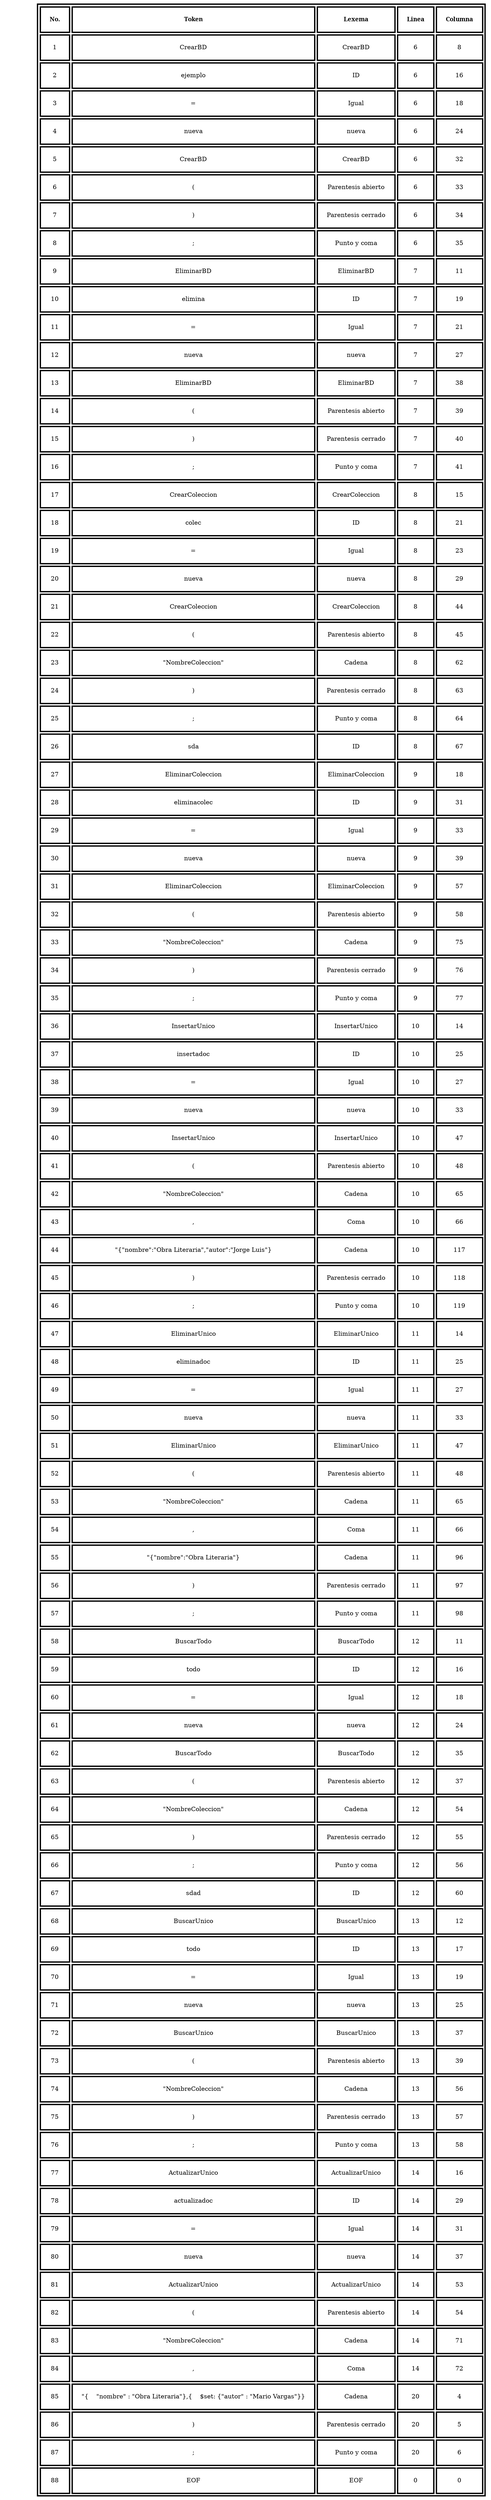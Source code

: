 digraph G {Start[label="", shape=none]
a0[shape=none label=<<TABLE align="center" border="3" cellspacing="3" cellpadding="20"><TR><TD><FONT FACE="bold">No.</FONT></TD><TD><FONT FACE="bold">Token</FONT></TD><TD><FONT FACE="bold">Lexema</FONT></TD><TD><FONT FACE="bold">Linea</FONT></TD><TD><FONT FACE="bold">Columna</FONT></TD></TR><TR><TD>1</TD><TD>CrearBD</TD><TD>CrearBD</TD><TD>6</TD><TD>8</TD></TR><TR><TD>2</TD><TD>ejemplo</TD><TD>ID</TD><TD>6</TD><TD>16</TD></TR><TR><TD>3</TD><TD>=</TD><TD>Igual</TD><TD>6</TD><TD>18</TD></TR><TR><TD>4</TD><TD>nueva</TD><TD>nueva</TD><TD>6</TD><TD>24</TD></TR><TR><TD>5</TD><TD>CrearBD</TD><TD>CrearBD</TD><TD>6</TD><TD>32</TD></TR><TR><TD>6</TD><TD>(</TD><TD>Parentesis abierto</TD><TD>6</TD><TD>33</TD></TR><TR><TD>7</TD><TD>)</TD><TD>Parentesis cerrado</TD><TD>6</TD><TD>34</TD></TR><TR><TD>8</TD><TD>;</TD><TD>Punto y coma</TD><TD>6</TD><TD>35</TD></TR><TR><TD>9</TD><TD>EliminarBD</TD><TD>EliminarBD</TD><TD>7</TD><TD>11</TD></TR><TR><TD>10</TD><TD>elimina</TD><TD>ID</TD><TD>7</TD><TD>19</TD></TR><TR><TD>11</TD><TD>=</TD><TD>Igual</TD><TD>7</TD><TD>21</TD></TR><TR><TD>12</TD><TD>nueva</TD><TD>nueva</TD><TD>7</TD><TD>27</TD></TR><TR><TD>13</TD><TD>EliminarBD</TD><TD>EliminarBD</TD><TD>7</TD><TD>38</TD></TR><TR><TD>14</TD><TD>(</TD><TD>Parentesis abierto</TD><TD>7</TD><TD>39</TD></TR><TR><TD>15</TD><TD>)</TD><TD>Parentesis cerrado</TD><TD>7</TD><TD>40</TD></TR><TR><TD>16</TD><TD>;</TD><TD>Punto y coma</TD><TD>7</TD><TD>41</TD></TR><TR><TD>17</TD><TD>CrearColeccion</TD><TD>CrearColeccion</TD><TD>8</TD><TD>15</TD></TR><TR><TD>18</TD><TD>colec</TD><TD>ID</TD><TD>8</TD><TD>21</TD></TR><TR><TD>19</TD><TD>=</TD><TD>Igual</TD><TD>8</TD><TD>23</TD></TR><TR><TD>20</TD><TD>nueva</TD><TD>nueva</TD><TD>8</TD><TD>29</TD></TR><TR><TD>21</TD><TD>CrearColeccion</TD><TD>CrearColeccion</TD><TD>8</TD><TD>44</TD></TR><TR><TD>22</TD><TD>(</TD><TD>Parentesis abierto</TD><TD>8</TD><TD>45</TD></TR><TR><TD>23</TD><TD>"NombreColeccion"</TD><TD>Cadena</TD><TD>8</TD><TD>62</TD></TR><TR><TD>24</TD><TD>)</TD><TD>Parentesis cerrado</TD><TD>8</TD><TD>63</TD></TR><TR><TD>25</TD><TD>;</TD><TD>Punto y coma</TD><TD>8</TD><TD>64</TD></TR><TR><TD>26</TD><TD>sda</TD><TD>ID</TD><TD>8</TD><TD>67</TD></TR><TR><TD>27</TD><TD>EliminarColeccion</TD><TD>EliminarColeccion</TD><TD>9</TD><TD>18</TD></TR><TR><TD>28</TD><TD>eliminacolec</TD><TD>ID</TD><TD>9</TD><TD>31</TD></TR><TR><TD>29</TD><TD>=</TD><TD>Igual</TD><TD>9</TD><TD>33</TD></TR><TR><TD>30</TD><TD>nueva</TD><TD>nueva</TD><TD>9</TD><TD>39</TD></TR><TR><TD>31</TD><TD>EliminarColeccion</TD><TD>EliminarColeccion</TD><TD>9</TD><TD>57</TD></TR><TR><TD>32</TD><TD>(</TD><TD>Parentesis abierto</TD><TD>9</TD><TD>58</TD></TR><TR><TD>33</TD><TD>"NombreColeccion"</TD><TD>Cadena</TD><TD>9</TD><TD>75</TD></TR><TR><TD>34</TD><TD>)</TD><TD>Parentesis cerrado</TD><TD>9</TD><TD>76</TD></TR><TR><TD>35</TD><TD>;</TD><TD>Punto y coma</TD><TD>9</TD><TD>77</TD></TR><TR><TD>36</TD><TD>InsertarUnico</TD><TD>InsertarUnico</TD><TD>10</TD><TD>14</TD></TR><TR><TD>37</TD><TD>insertadoc</TD><TD>ID</TD><TD>10</TD><TD>25</TD></TR><TR><TD>38</TD><TD>=</TD><TD>Igual</TD><TD>10</TD><TD>27</TD></TR><TR><TD>39</TD><TD>nueva</TD><TD>nueva</TD><TD>10</TD><TD>33</TD></TR><TR><TD>40</TD><TD>InsertarUnico</TD><TD>InsertarUnico</TD><TD>10</TD><TD>47</TD></TR><TR><TD>41</TD><TD>(</TD><TD>Parentesis abierto</TD><TD>10</TD><TD>48</TD></TR><TR><TD>42</TD><TD>"NombreColeccion"</TD><TD>Cadena</TD><TD>10</TD><TD>65</TD></TR><TR><TD>43</TD><TD>,</TD><TD>Coma</TD><TD>10</TD><TD>66</TD></TR><TR><TD>44</TD><TD>"{"nombre":"Obra Literaria","autor":"Jorge Luis"}</TD><TD>Cadena</TD><TD>10</TD><TD>117</TD></TR><TR><TD>45</TD><TD>)</TD><TD>Parentesis cerrado</TD><TD>10</TD><TD>118</TD></TR><TR><TD>46</TD><TD>;</TD><TD>Punto y coma</TD><TD>10</TD><TD>119</TD></TR><TR><TD>47</TD><TD>EliminarUnico</TD><TD>EliminarUnico</TD><TD>11</TD><TD>14</TD></TR><TR><TD>48</TD><TD>eliminadoc</TD><TD>ID</TD><TD>11</TD><TD>25</TD></TR><TR><TD>49</TD><TD>=</TD><TD>Igual</TD><TD>11</TD><TD>27</TD></TR><TR><TD>50</TD><TD>nueva</TD><TD>nueva</TD><TD>11</TD><TD>33</TD></TR><TR><TD>51</TD><TD>EliminarUnico</TD><TD>EliminarUnico</TD><TD>11</TD><TD>47</TD></TR><TR><TD>52</TD><TD>(</TD><TD>Parentesis abierto</TD><TD>11</TD><TD>48</TD></TR><TR><TD>53</TD><TD>"NombreColeccion"</TD><TD>Cadena</TD><TD>11</TD><TD>65</TD></TR><TR><TD>54</TD><TD>,</TD><TD>Coma</TD><TD>11</TD><TD>66</TD></TR><TR><TD>55</TD><TD>"{"nombre":"Obra Literaria"}</TD><TD>Cadena</TD><TD>11</TD><TD>96</TD></TR><TR><TD>56</TD><TD>)</TD><TD>Parentesis cerrado</TD><TD>11</TD><TD>97</TD></TR><TR><TD>57</TD><TD>;</TD><TD>Punto y coma</TD><TD>11</TD><TD>98</TD></TR><TR><TD>58</TD><TD>BuscarTodo</TD><TD>BuscarTodo</TD><TD>12</TD><TD>11</TD></TR><TR><TD>59</TD><TD>todo</TD><TD>ID</TD><TD>12</TD><TD>16</TD></TR><TR><TD>60</TD><TD>=</TD><TD>Igual</TD><TD>12</TD><TD>18</TD></TR><TR><TD>61</TD><TD>nueva</TD><TD>nueva</TD><TD>12</TD><TD>24</TD></TR><TR><TD>62</TD><TD>BuscarTodo</TD><TD>BuscarTodo</TD><TD>12</TD><TD>35</TD></TR><TR><TD>63</TD><TD>(</TD><TD>Parentesis abierto</TD><TD>12</TD><TD>37</TD></TR><TR><TD>64</TD><TD>"NombreColeccion"</TD><TD>Cadena</TD><TD>12</TD><TD>54</TD></TR><TR><TD>65</TD><TD>)</TD><TD>Parentesis cerrado</TD><TD>12</TD><TD>55</TD></TR><TR><TD>66</TD><TD>;</TD><TD>Punto y coma</TD><TD>12</TD><TD>56</TD></TR><TR><TD>67</TD><TD>sdad</TD><TD>ID</TD><TD>12</TD><TD>60</TD></TR><TR><TD>68</TD><TD>BuscarUnico</TD><TD>BuscarUnico</TD><TD>13</TD><TD>12</TD></TR><TR><TD>69</TD><TD>todo</TD><TD>ID</TD><TD>13</TD><TD>17</TD></TR><TR><TD>70</TD><TD>=</TD><TD>Igual</TD><TD>13</TD><TD>19</TD></TR><TR><TD>71</TD><TD>nueva</TD><TD>nueva</TD><TD>13</TD><TD>25</TD></TR><TR><TD>72</TD><TD>BuscarUnico</TD><TD>BuscarUnico</TD><TD>13</TD><TD>37</TD></TR><TR><TD>73</TD><TD>(</TD><TD>Parentesis abierto</TD><TD>13</TD><TD>39</TD></TR><TR><TD>74</TD><TD>"NombreColeccion"</TD><TD>Cadena</TD><TD>13</TD><TD>56</TD></TR><TR><TD>75</TD><TD>)</TD><TD>Parentesis cerrado</TD><TD>13</TD><TD>57</TD></TR><TR><TD>76</TD><TD>;</TD><TD>Punto y coma</TD><TD>13</TD><TD>58</TD></TR><TR><TD>77</TD><TD>ActualizarUnico</TD><TD>ActualizarUnico</TD><TD>14</TD><TD>16</TD></TR><TR><TD>78</TD><TD>actualizadoc</TD><TD>ID</TD><TD>14</TD><TD>29</TD></TR><TR><TD>79</TD><TD>=</TD><TD>Igual</TD><TD>14</TD><TD>31</TD></TR><TR><TD>80</TD><TD>nueva</TD><TD>nueva</TD><TD>14</TD><TD>37</TD></TR><TR><TD>81</TD><TD>ActualizarUnico</TD><TD>ActualizarUnico</TD><TD>14</TD><TD>53</TD></TR><TR><TD>82</TD><TD>(</TD><TD>Parentesis abierto</TD><TD>14</TD><TD>54</TD></TR><TR><TD>83</TD><TD>"NombreColeccion"</TD><TD>Cadena</TD><TD>14</TD><TD>71</TD></TR><TR><TD>84</TD><TD>,</TD><TD>Coma</TD><TD>14</TD><TD>72</TD></TR><TR><TD>85</TD><TD>"{    "nombre" : "Obra Literaria"},{    $set: {"autor" : "Mario Vargas"}}</TD><TD>Cadena</TD><TD>20</TD><TD>4</TD></TR><TR><TD>86</TD><TD>)</TD><TD>Parentesis cerrado</TD><TD>20</TD><TD>5</TD></TR><TR><TD>87</TD><TD>;</TD><TD>Punto y coma</TD><TD>20</TD><TD>6</TD></TR><TR><TD>88</TD><TD>EOF</TD><TD>EOF</TD><TD>0</TD><TD>0</TD></TR></TABLE>>];}